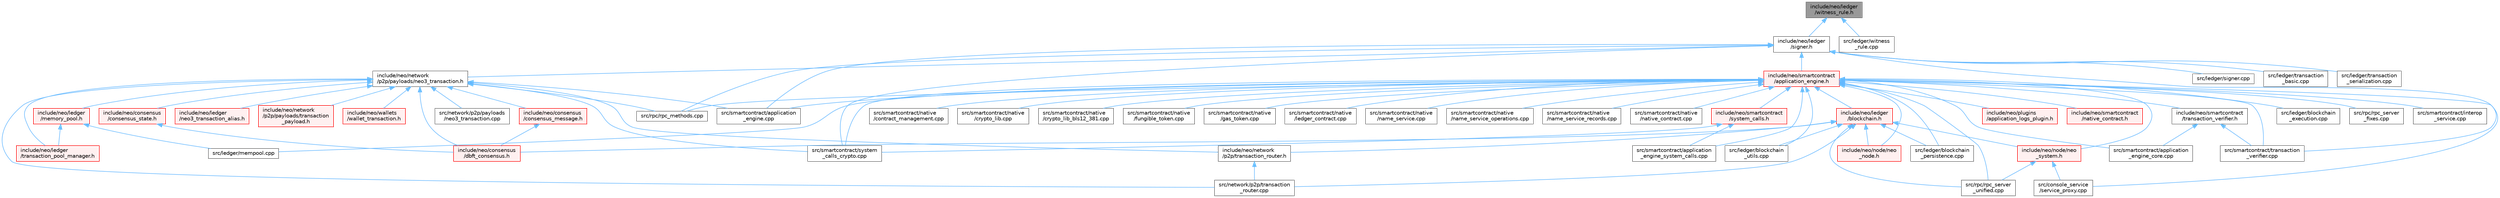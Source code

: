 digraph "include/neo/ledger/witness_rule.h"
{
 // LATEX_PDF_SIZE
  bgcolor="transparent";
  edge [fontname=Helvetica,fontsize=10,labelfontname=Helvetica,labelfontsize=10];
  node [fontname=Helvetica,fontsize=10,shape=box,height=0.2,width=0.4];
  Node1 [id="Node000001",label="include/neo/ledger\l/witness_rule.h",height=0.2,width=0.4,color="gray40", fillcolor="grey60", style="filled", fontcolor="black",tooltip=" "];
  Node1 -> Node2 [id="edge1_Node000001_Node000002",dir="back",color="steelblue1",style="solid",tooltip=" "];
  Node2 [id="Node000002",label="include/neo/ledger\l/signer.h",height=0.2,width=0.4,color="grey40", fillcolor="white", style="filled",URL="$signer_8h.html",tooltip=" "];
  Node2 -> Node3 [id="edge2_Node000002_Node000003",dir="back",color="steelblue1",style="solid",tooltip=" "];
  Node3 [id="Node000003",label="include/neo/network\l/p2p/payloads/neo3_transaction.h",height=0.2,width=0.4,color="grey40", fillcolor="white", style="filled",URL="$neo3__transaction_8h.html",tooltip=" "];
  Node3 -> Node4 [id="edge3_Node000003_Node000004",dir="back",color="steelblue1",style="solid",tooltip=" "];
  Node4 [id="Node000004",label="include/neo/consensus\l/consensus_message.h",height=0.2,width=0.4,color="red", fillcolor="#FFF0F0", style="filled",URL="$consensus__message_8h.html",tooltip=" "];
  Node4 -> Node33 [id="edge4_Node000004_Node000033",dir="back",color="steelblue1",style="solid",tooltip=" "];
  Node33 [id="Node000033",label="include/neo/consensus\l/dbft_consensus.h",height=0.2,width=0.4,color="red", fillcolor="#FFF0F0", style="filled",URL="$dbft__consensus_8h.html",tooltip=" "];
  Node3 -> Node42 [id="edge5_Node000003_Node000042",dir="back",color="steelblue1",style="solid",tooltip=" "];
  Node42 [id="Node000042",label="include/neo/consensus\l/consensus_state.h",height=0.2,width=0.4,color="red", fillcolor="#FFF0F0", style="filled",URL="$consensus__state_8h.html",tooltip=" "];
  Node42 -> Node33 [id="edge6_Node000042_Node000033",dir="back",color="steelblue1",style="solid",tooltip=" "];
  Node3 -> Node33 [id="edge7_Node000003_Node000033",dir="back",color="steelblue1",style="solid",tooltip=" "];
  Node3 -> Node44 [id="edge8_Node000003_Node000044",dir="back",color="steelblue1",style="solid",tooltip=" "];
  Node44 [id="Node000044",label="include/neo/ledger\l/memory_pool.h",height=0.2,width=0.4,color="red", fillcolor="#FFF0F0", style="filled",URL="$ledger_2memory__pool_8h.html",tooltip=" "];
  Node44 -> Node114 [id="edge9_Node000044_Node000114",dir="back",color="steelblue1",style="solid",tooltip=" "];
  Node114 [id="Node000114",label="include/neo/ledger\l/transaction_pool_manager.h",height=0.2,width=0.4,color="red", fillcolor="#FFF0F0", style="filled",URL="$transaction__pool__manager_8h.html",tooltip=" "];
  Node44 -> Node113 [id="edge10_Node000044_Node000113",dir="back",color="steelblue1",style="solid",tooltip=" "];
  Node113 [id="Node000113",label="src/ledger/mempool.cpp",height=0.2,width=0.4,color="grey40", fillcolor="white", style="filled",URL="$mempool_8cpp.html",tooltip=" "];
  Node3 -> Node132 [id="edge11_Node000003_Node000132",dir="back",color="steelblue1",style="solid",tooltip=" "];
  Node132 [id="Node000132",label="include/neo/ledger\l/neo3_transaction_alias.h",height=0.2,width=0.4,color="red", fillcolor="#FFF0F0", style="filled",URL="$neo3__transaction__alias_8h.html",tooltip=" "];
  Node3 -> Node114 [id="edge12_Node000003_Node000114",dir="back",color="steelblue1",style="solid",tooltip=" "];
  Node3 -> Node215 [id="edge13_Node000003_Node000215",dir="back",color="steelblue1",style="solid",tooltip=" "];
  Node215 [id="Node000215",label="include/neo/network\l/p2p/payloads/transaction\l_payload.h",height=0.2,width=0.4,color="red", fillcolor="#FFF0F0", style="filled",URL="$transaction__payload_8h.html",tooltip=" "];
  Node3 -> Node57 [id="edge14_Node000003_Node000057",dir="back",color="steelblue1",style="solid",tooltip=" "];
  Node57 [id="Node000057",label="include/neo/network\l/p2p/transaction_router.h",height=0.2,width=0.4,color="grey40", fillcolor="white", style="filled",URL="$transaction__router_8h.html",tooltip=" "];
  Node57 -> Node58 [id="edge15_Node000057_Node000058",dir="back",color="steelblue1",style="solid",tooltip=" "];
  Node58 [id="Node000058",label="src/network/p2p/transaction\l_router.cpp",height=0.2,width=0.4,color="grey40", fillcolor="white", style="filled",URL="$transaction__router_8cpp.html",tooltip=" "];
  Node3 -> Node218 [id="edge16_Node000003_Node000218",dir="back",color="steelblue1",style="solid",tooltip=" "];
  Node218 [id="Node000218",label="include/neo/wallets\l/wallet_transaction.h",height=0.2,width=0.4,color="red", fillcolor="#FFF0F0", style="filled",URL="$wallet__transaction_8h.html",tooltip=" "];
  Node3 -> Node220 [id="edge17_Node000003_Node000220",dir="back",color="steelblue1",style="solid",tooltip=" "];
  Node220 [id="Node000220",label="src/network/p2p/payloads\l/neo3_transaction.cpp",height=0.2,width=0.4,color="grey40", fillcolor="white", style="filled",URL="$neo3__transaction_8cpp.html",tooltip=" "];
  Node3 -> Node58 [id="edge18_Node000003_Node000058",dir="back",color="steelblue1",style="solid",tooltip=" "];
  Node3 -> Node101 [id="edge19_Node000003_Node000101",dir="back",color="steelblue1",style="solid",tooltip=" "];
  Node101 [id="Node000101",label="src/rpc/rpc_methods.cpp",height=0.2,width=0.4,color="grey40", fillcolor="white", style="filled",URL="$rpc__methods_8cpp.html",tooltip=" "];
  Node3 -> Node166 [id="edge20_Node000003_Node000166",dir="back",color="steelblue1",style="solid",tooltip=" "];
  Node166 [id="Node000166",label="src/smartcontract/application\l_engine.cpp",height=0.2,width=0.4,color="grey40", fillcolor="white", style="filled",URL="$application__engine_8cpp.html",tooltip=" "];
  Node3 -> Node159 [id="edge21_Node000003_Node000159",dir="back",color="steelblue1",style="solid",tooltip=" "];
  Node159 [id="Node000159",label="src/smartcontract/system\l_calls_crypto.cpp",height=0.2,width=0.4,color="grey40", fillcolor="white", style="filled",URL="$system__calls__crypto_8cpp.html",tooltip=" "];
  Node2 -> Node153 [id="edge22_Node000002_Node000153",dir="back",color="steelblue1",style="solid",tooltip=" "];
  Node153 [id="Node000153",label="include/neo/smartcontract\l/application_engine.h",height=0.2,width=0.4,color="red", fillcolor="#FFF0F0", style="filled",URL="$application__engine_8h.html",tooltip=" "];
  Node153 -> Node140 [id="edge23_Node000153_Node000140",dir="back",color="steelblue1",style="solid",tooltip=" "];
  Node140 [id="Node000140",label="include/neo/ledger\l/blockchain.h",height=0.2,width=0.4,color="red", fillcolor="#FFF0F0", style="filled",URL="$blockchain_8h.html",tooltip=" "];
  Node140 -> Node33 [id="edge24_Node000140_Node000033",dir="back",color="steelblue1",style="solid",tooltip=" "];
  Node140 -> Node57 [id="edge25_Node000140_Node000057",dir="back",color="steelblue1",style="solid",tooltip=" "];
  Node140 -> Node7 [id="edge26_Node000140_Node000007",dir="back",color="steelblue1",style="solid",tooltip=" "];
  Node7 [id="Node000007",label="include/neo/node/neo\l_node.h",height=0.2,width=0.4,color="red", fillcolor="#FFF0F0", style="filled",URL="$neo__node_8h.html",tooltip=" "];
  Node140 -> Node59 [id="edge27_Node000140_Node000059",dir="back",color="steelblue1",style="solid",tooltip=" "];
  Node59 [id="Node000059",label="include/neo/node/neo\l_system.h",height=0.2,width=0.4,color="red", fillcolor="#FFF0F0", style="filled",URL="$node_2neo__system_8h.html",tooltip=" "];
  Node59 -> Node106 [id="edge28_Node000059_Node000106",dir="back",color="steelblue1",style="solid",tooltip=" "];
  Node106 [id="Node000106",label="src/console_service\l/service_proxy.cpp",height=0.2,width=0.4,color="grey40", fillcolor="white", style="filled",URL="$service__proxy_8cpp.html",tooltip=" "];
  Node59 -> Node105 [id="edge29_Node000059_Node000105",dir="back",color="steelblue1",style="solid",tooltip=" "];
  Node105 [id="Node000105",label="src/rpc/rpc_server\l_unified.cpp",height=0.2,width=0.4,color="grey40", fillcolor="white", style="filled",URL="$rpc__server__unified_8cpp.html",tooltip=" "];
  Node140 -> Node111 [id="edge30_Node000140_Node000111",dir="back",color="steelblue1",style="solid",tooltip=" "];
  Node111 [id="Node000111",label="src/ledger/blockchain\l_persistence.cpp",height=0.2,width=0.4,color="grey40", fillcolor="white", style="filled",URL="$blockchain__persistence_8cpp.html",tooltip=" "];
  Node140 -> Node112 [id="edge31_Node000140_Node000112",dir="back",color="steelblue1",style="solid",tooltip=" "];
  Node112 [id="Node000112",label="src/ledger/blockchain\l_utils.cpp",height=0.2,width=0.4,color="grey40", fillcolor="white", style="filled",URL="$blockchain__utils_8cpp.html",tooltip=" "];
  Node140 -> Node58 [id="edge32_Node000140_Node000058",dir="back",color="steelblue1",style="solid",tooltip=" "];
  Node140 -> Node105 [id="edge33_Node000140_Node000105",dir="back",color="steelblue1",style="solid",tooltip=" "];
  Node153 -> Node7 [id="edge34_Node000153_Node000007",dir="back",color="steelblue1",style="solid",tooltip=" "];
  Node153 -> Node59 [id="edge35_Node000153_Node000059",dir="back",color="steelblue1",style="solid",tooltip=" "];
  Node153 -> Node81 [id="edge36_Node000153_Node000081",dir="back",color="steelblue1",style="solid",tooltip=" "];
  Node81 [id="Node000081",label="include/neo/plugins\l/application_logs_plugin.h",height=0.2,width=0.4,color="red", fillcolor="#FFF0F0", style="filled",URL="$application__logs__plugin_8h.html",tooltip=" "];
  Node153 -> Node154 [id="edge37_Node000153_Node000154",dir="back",color="steelblue1",style="solid",tooltip=" "];
  Node154 [id="Node000154",label="include/neo/smartcontract\l/native_contract.h",height=0.2,width=0.4,color="red", fillcolor="#FFF0F0", style="filled",URL="$native__contract_8h.html",tooltip=" "];
  Node153 -> Node156 [id="edge38_Node000153_Node000156",dir="back",color="steelblue1",style="solid",tooltip=" "];
  Node156 [id="Node000156",label="include/neo/smartcontract\l/system_calls.h",height=0.2,width=0.4,color="red", fillcolor="#FFF0F0", style="filled",URL="$system__calls_8h.html",tooltip=" "];
  Node156 -> Node157 [id="edge39_Node000156_Node000157",dir="back",color="steelblue1",style="solid",tooltip=" "];
  Node157 [id="Node000157",label="src/smartcontract/application\l_engine_system_calls.cpp",height=0.2,width=0.4,color="grey40", fillcolor="white", style="filled",URL="$application__engine__system__calls_8cpp.html",tooltip=" "];
  Node156 -> Node159 [id="edge40_Node000156_Node000159",dir="back",color="steelblue1",style="solid",tooltip=" "];
  Node153 -> Node163 [id="edge41_Node000153_Node000163",dir="back",color="steelblue1",style="solid",tooltip=" "];
  Node163 [id="Node000163",label="include/neo/smartcontract\l/transaction_verifier.h",height=0.2,width=0.4,color="grey40", fillcolor="white", style="filled",URL="$transaction__verifier_8h.html",tooltip=" "];
  Node163 -> Node164 [id="edge42_Node000163_Node000164",dir="back",color="steelblue1",style="solid",tooltip=" "];
  Node164 [id="Node000164",label="src/smartcontract/application\l_engine_core.cpp",height=0.2,width=0.4,color="grey40", fillcolor="white", style="filled",URL="$application__engine__core_8cpp.html",tooltip=" "];
  Node163 -> Node165 [id="edge43_Node000163_Node000165",dir="back",color="steelblue1",style="solid",tooltip=" "];
  Node165 [id="Node000165",label="src/smartcontract/transaction\l_verifier.cpp",height=0.2,width=0.4,color="grey40", fillcolor="white", style="filled",URL="$transaction__verifier_8cpp.html",tooltip=" "];
  Node153 -> Node106 [id="edge44_Node000153_Node000106",dir="back",color="steelblue1",style="solid",tooltip=" "];
  Node153 -> Node144 [id="edge45_Node000153_Node000144",dir="back",color="steelblue1",style="solid",tooltip=" "];
  Node144 [id="Node000144",label="src/ledger/blockchain\l_execution.cpp",height=0.2,width=0.4,color="grey40", fillcolor="white", style="filled",URL="$blockchain__execution_8cpp.html",tooltip=" "];
  Node153 -> Node111 [id="edge46_Node000153_Node000111",dir="back",color="steelblue1",style="solid",tooltip=" "];
  Node153 -> Node112 [id="edge47_Node000153_Node000112",dir="back",color="steelblue1",style="solid",tooltip=" "];
  Node153 -> Node113 [id="edge48_Node000153_Node000113",dir="back",color="steelblue1",style="solid",tooltip=" "];
  Node153 -> Node101 [id="edge49_Node000153_Node000101",dir="back",color="steelblue1",style="solid",tooltip=" "];
  Node153 -> Node116 [id="edge50_Node000153_Node000116",dir="back",color="steelblue1",style="solid",tooltip=" "];
  Node116 [id="Node000116",label="src/rpc/rpc_server\l_fixes.cpp",height=0.2,width=0.4,color="grey40", fillcolor="white", style="filled",URL="$rpc__server__fixes_8cpp.html",tooltip=" "];
  Node153 -> Node105 [id="edge51_Node000153_Node000105",dir="back",color="steelblue1",style="solid",tooltip=" "];
  Node153 -> Node166 [id="edge52_Node000153_Node000166",dir="back",color="steelblue1",style="solid",tooltip=" "];
  Node153 -> Node164 [id="edge53_Node000153_Node000164",dir="back",color="steelblue1",style="solid",tooltip=" "];
  Node153 -> Node157 [id="edge54_Node000153_Node000157",dir="back",color="steelblue1",style="solid",tooltip=" "];
  Node153 -> Node167 [id="edge55_Node000153_Node000167",dir="back",color="steelblue1",style="solid",tooltip=" "];
  Node167 [id="Node000167",label="src/smartcontract/interop\l_service.cpp",height=0.2,width=0.4,color="grey40", fillcolor="white", style="filled",URL="$interop__service_8cpp.html",tooltip=" "];
  Node153 -> Node168 [id="edge56_Node000153_Node000168",dir="back",color="steelblue1",style="solid",tooltip=" "];
  Node168 [id="Node000168",label="src/smartcontract/native\l/contract_management.cpp",height=0.2,width=0.4,color="grey40", fillcolor="white", style="filled",URL="$contract__management_8cpp.html",tooltip=" "];
  Node153 -> Node169 [id="edge57_Node000153_Node000169",dir="back",color="steelblue1",style="solid",tooltip=" "];
  Node169 [id="Node000169",label="src/smartcontract/native\l/crypto_lib.cpp",height=0.2,width=0.4,color="grey40", fillcolor="white", style="filled",URL="$crypto__lib_8cpp.html",tooltip=" "];
  Node153 -> Node170 [id="edge58_Node000153_Node000170",dir="back",color="steelblue1",style="solid",tooltip=" "];
  Node170 [id="Node000170",label="src/smartcontract/native\l/crypto_lib_bls12_381.cpp",height=0.2,width=0.4,color="grey40", fillcolor="white", style="filled",URL="$crypto__lib__bls12__381_8cpp.html",tooltip=" "];
  Node153 -> Node171 [id="edge59_Node000153_Node000171",dir="back",color="steelblue1",style="solid",tooltip=" "];
  Node171 [id="Node000171",label="src/smartcontract/native\l/fungible_token.cpp",height=0.2,width=0.4,color="grey40", fillcolor="white", style="filled",URL="$fungible__token_8cpp.html",tooltip=" "];
  Node153 -> Node172 [id="edge60_Node000153_Node000172",dir="back",color="steelblue1",style="solid",tooltip=" "];
  Node172 [id="Node000172",label="src/smartcontract/native\l/gas_token.cpp",height=0.2,width=0.4,color="grey40", fillcolor="white", style="filled",URL="$gas__token_8cpp.html",tooltip=" "];
  Node153 -> Node173 [id="edge61_Node000153_Node000173",dir="back",color="steelblue1",style="solid",tooltip=" "];
  Node173 [id="Node000173",label="src/smartcontract/native\l/ledger_contract.cpp",height=0.2,width=0.4,color="grey40", fillcolor="white", style="filled",URL="$ledger__contract_8cpp.html",tooltip=" "];
  Node153 -> Node174 [id="edge62_Node000153_Node000174",dir="back",color="steelblue1",style="solid",tooltip=" "];
  Node174 [id="Node000174",label="src/smartcontract/native\l/name_service.cpp",height=0.2,width=0.4,color="grey40", fillcolor="white", style="filled",URL="$name__service_8cpp.html",tooltip=" "];
  Node153 -> Node175 [id="edge63_Node000153_Node000175",dir="back",color="steelblue1",style="solid",tooltip=" "];
  Node175 [id="Node000175",label="src/smartcontract/native\l/name_service_operations.cpp",height=0.2,width=0.4,color="grey40", fillcolor="white", style="filled",URL="$name__service__operations_8cpp.html",tooltip=" "];
  Node153 -> Node176 [id="edge64_Node000153_Node000176",dir="back",color="steelblue1",style="solid",tooltip=" "];
  Node176 [id="Node000176",label="src/smartcontract/native\l/name_service_records.cpp",height=0.2,width=0.4,color="grey40", fillcolor="white", style="filled",URL="$name__service__records_8cpp.html",tooltip=" "];
  Node153 -> Node177 [id="edge65_Node000153_Node000177",dir="back",color="steelblue1",style="solid",tooltip=" "];
  Node177 [id="Node000177",label="src/smartcontract/native\l/native_contract.cpp",height=0.2,width=0.4,color="grey40", fillcolor="white", style="filled",URL="$native_2native__contract_8cpp.html",tooltip=" "];
  Node153 -> Node159 [id="edge66_Node000153_Node000159",dir="back",color="steelblue1",style="solid",tooltip=" "];
  Node153 -> Node165 [id="edge67_Node000153_Node000165",dir="back",color="steelblue1",style="solid",tooltip=" "];
  Node2 -> Node221 [id="edge68_Node000002_Node000221",dir="back",color="steelblue1",style="solid",tooltip=" "];
  Node221 [id="Node000221",label="src/ledger/signer.cpp",height=0.2,width=0.4,color="grey40", fillcolor="white", style="filled",URL="$signer_8cpp.html",tooltip=" "];
  Node2 -> Node212 [id="edge69_Node000002_Node000212",dir="back",color="steelblue1",style="solid",tooltip=" "];
  Node212 [id="Node000212",label="src/ledger/transaction\l_basic.cpp",height=0.2,width=0.4,color="grey40", fillcolor="white", style="filled",URL="$transaction__basic_8cpp.html",tooltip=" "];
  Node2 -> Node214 [id="edge70_Node000002_Node000214",dir="back",color="steelblue1",style="solid",tooltip=" "];
  Node214 [id="Node000214",label="src/ledger/transaction\l_serialization.cpp",height=0.2,width=0.4,color="grey40", fillcolor="white", style="filled",URL="$transaction__serialization_8cpp.html",tooltip=" "];
  Node2 -> Node101 [id="edge71_Node000002_Node000101",dir="back",color="steelblue1",style="solid",tooltip=" "];
  Node2 -> Node166 [id="edge72_Node000002_Node000166",dir="back",color="steelblue1",style="solid",tooltip=" "];
  Node2 -> Node159 [id="edge73_Node000002_Node000159",dir="back",color="steelblue1",style="solid",tooltip=" "];
  Node2 -> Node165 [id="edge74_Node000002_Node000165",dir="back",color="steelblue1",style="solid",tooltip=" "];
  Node1 -> Node222 [id="edge75_Node000001_Node000222",dir="back",color="steelblue1",style="solid",tooltip=" "];
  Node222 [id="Node000222",label="src/ledger/witness\l_rule.cpp",height=0.2,width=0.4,color="grey40", fillcolor="white", style="filled",URL="$witness__rule_8cpp.html",tooltip=" "];
}
